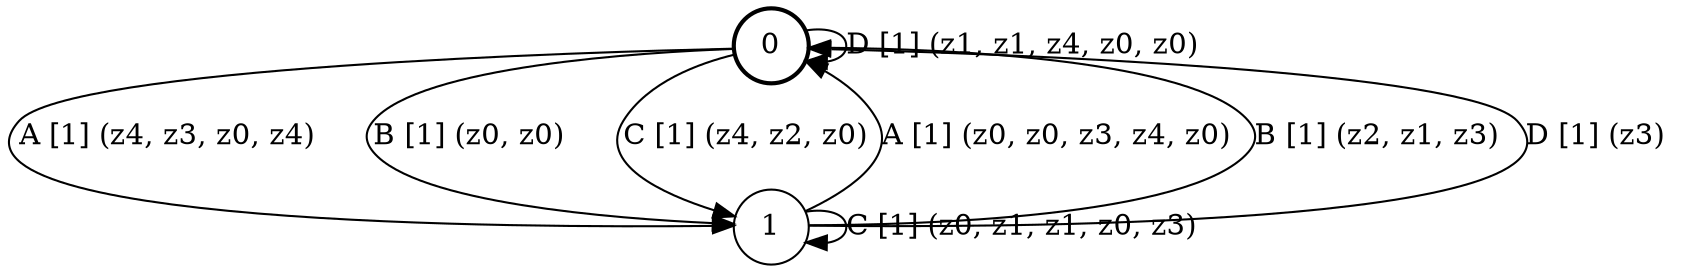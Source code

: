 # generated file, don't try to modify
# command: dot -Tpng <filename> > tree.png
digraph Automaton {
    node [shape = circle];
    0 [style = "bold"];
    0 -> 1 [label = "A [1] (z4, z3, z0, z4) "];
    0 -> 1 [label = "B [1] (z0, z0) "];
    0 -> 1 [label = "C [1] (z4, z2, z0) "];
    0 -> 0 [label = "D [1] (z1, z1, z4, z0, z0) "];
    1 -> 0 [label = "A [1] (z0, z0, z3, z4, z0) "];
    1 -> 0 [label = "B [1] (z2, z1, z3) "];
    1 -> 1 [label = "C [1] (z0, z1, z1, z0, z3) "];
    1 -> 0 [label = "D [1] (z3) "];
}

